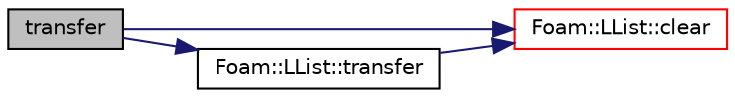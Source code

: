 digraph "transfer"
{
  bgcolor="transparent";
  edge [fontname="Helvetica",fontsize="10",labelfontname="Helvetica",labelfontsize="10"];
  node [fontname="Helvetica",fontsize="10",shape=record];
  rankdir="LR";
  Node1 [label="transfer",height=0.2,width=0.4,color="black", fillcolor="grey75", style="filled", fontcolor="black"];
  Node1 -> Node2 [color="midnightblue",fontsize="10",style="solid",fontname="Helvetica"];
  Node2 [label="Foam::LList::clear",height=0.2,width=0.4,color="red",URL="$a01398.html#ac8bb3912a3ce86b15842e79d0b421204",tooltip="Delete contents of list. "];
  Node1 -> Node3 [color="midnightblue",fontsize="10",style="solid",fontname="Helvetica"];
  Node3 [label="Foam::LList::transfer",height=0.2,width=0.4,color="black",URL="$a01398.html#adb19ed76aecd381780683a3ab26af351",tooltip="Transfer the contents of the argument into this List. "];
  Node3 -> Node2 [color="midnightblue",fontsize="10",style="solid",fontname="Helvetica"];
}
